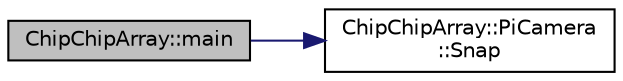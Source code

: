 digraph "ChipChipArray::main"
{
  edge [fontname="Helvetica",fontsize="10",labelfontname="Helvetica",labelfontsize="10"];
  node [fontname="Helvetica",fontsize="10",shape=record];
  rankdir="LR";
  Node1 [label="ChipChipArray::main",height=0.2,width=0.4,color="black", fillcolor="grey75", style="filled", fontcolor="black"];
  Node1 -> Node2 [color="midnightblue",fontsize="10",style="solid",fontname="Helvetica"];
  Node2 [label="ChipChipArray::PiCamera\l::Snap",height=0.2,width=0.4,color="black", fillcolor="white", style="filled",URL="$classChipChipArray_1_1PiCamera.html#a58fb0de02570dce9a9cb60a1a04fb84f"];
}

